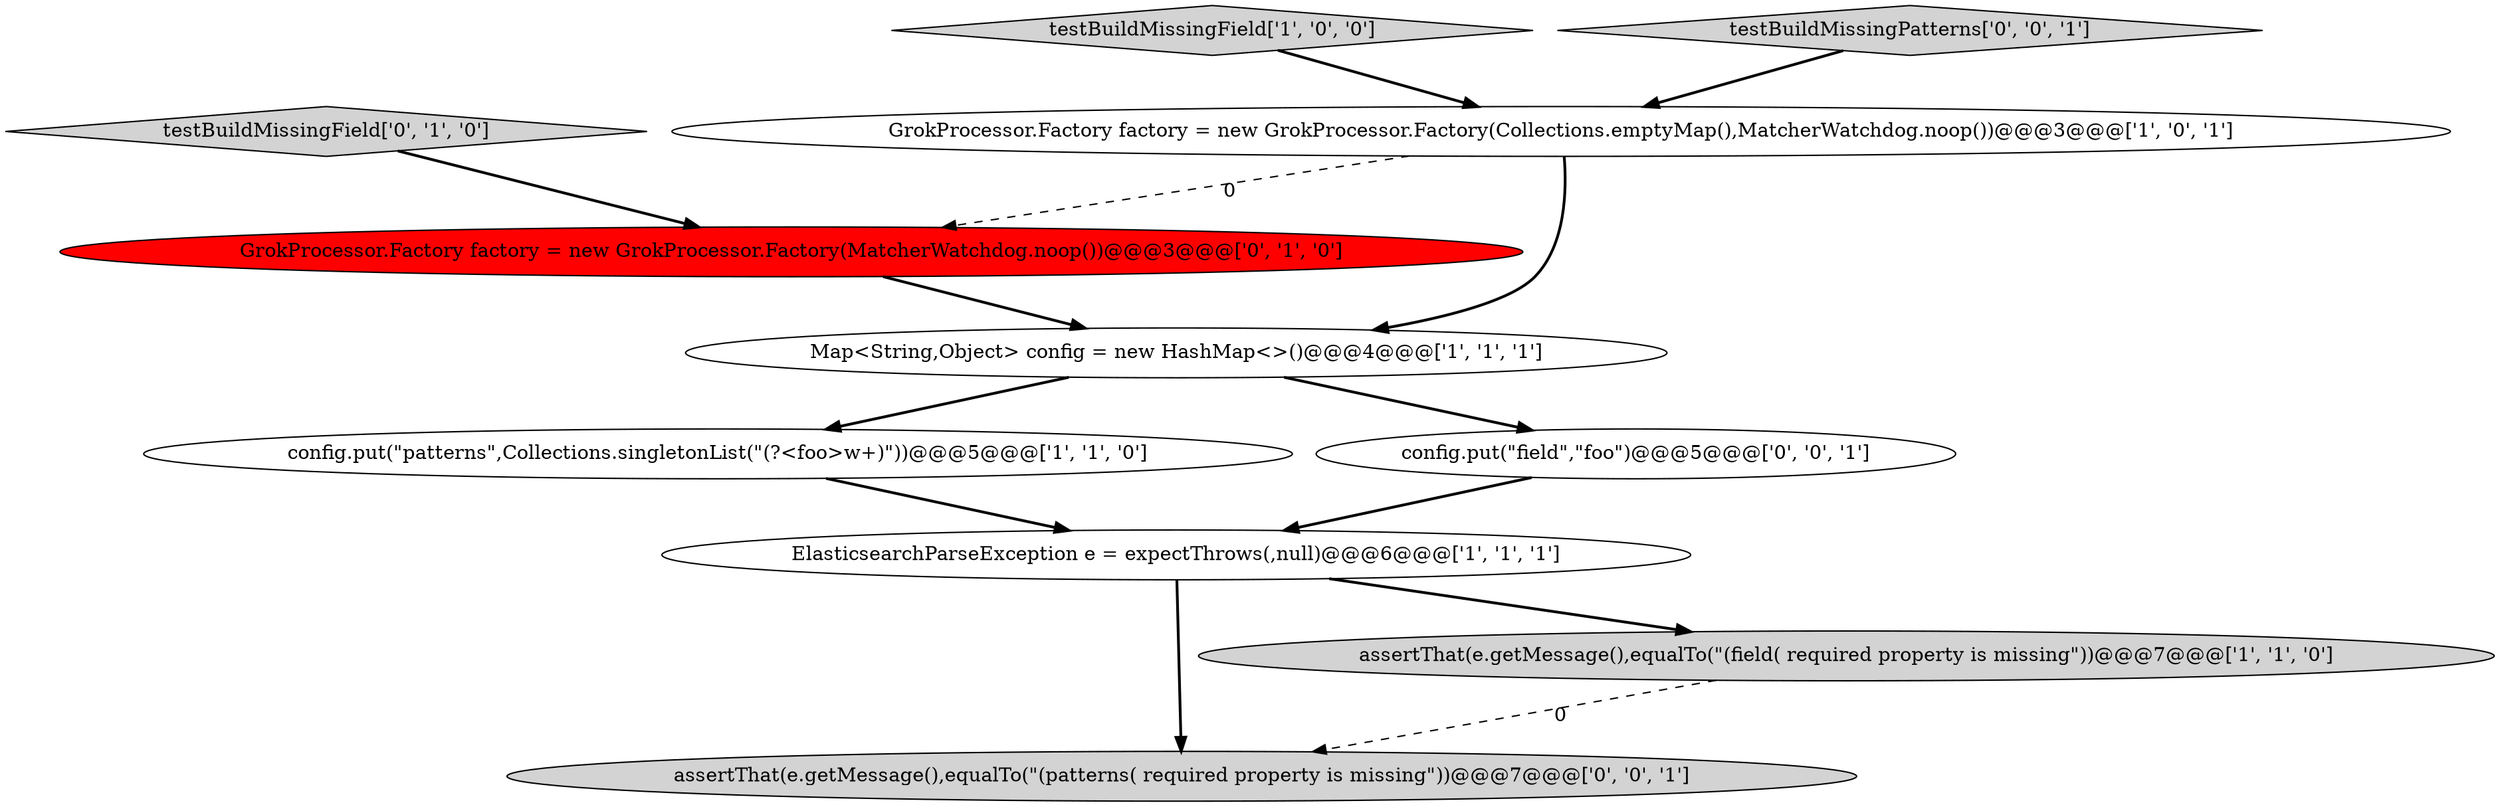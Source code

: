digraph {
2 [style = filled, label = "Map<String,Object> config = new HashMap<>()@@@4@@@['1', '1', '1']", fillcolor = white, shape = ellipse image = "AAA0AAABBB1BBB"];
3 [style = filled, label = "ElasticsearchParseException e = expectThrows(,null)@@@6@@@['1', '1', '1']", fillcolor = white, shape = ellipse image = "AAA0AAABBB1BBB"];
5 [style = filled, label = "GrokProcessor.Factory factory = new GrokProcessor.Factory(Collections.emptyMap(),MatcherWatchdog.noop())@@@3@@@['1', '0', '1']", fillcolor = white, shape = ellipse image = "AAA0AAABBB1BBB"];
7 [style = filled, label = "GrokProcessor.Factory factory = new GrokProcessor.Factory(MatcherWatchdog.noop())@@@3@@@['0', '1', '0']", fillcolor = red, shape = ellipse image = "AAA1AAABBB2BBB"];
6 [style = filled, label = "testBuildMissingField['0', '1', '0']", fillcolor = lightgray, shape = diamond image = "AAA0AAABBB2BBB"];
4 [style = filled, label = "testBuildMissingField['1', '0', '0']", fillcolor = lightgray, shape = diamond image = "AAA0AAABBB1BBB"];
10 [style = filled, label = "testBuildMissingPatterns['0', '0', '1']", fillcolor = lightgray, shape = diamond image = "AAA0AAABBB3BBB"];
0 [style = filled, label = "config.put(\"patterns\",Collections.singletonList(\"(?<foo>\w+)\"))@@@5@@@['1', '1', '0']", fillcolor = white, shape = ellipse image = "AAA0AAABBB1BBB"];
8 [style = filled, label = "config.put(\"field\",\"foo\")@@@5@@@['0', '0', '1']", fillcolor = white, shape = ellipse image = "AAA0AAABBB3BBB"];
9 [style = filled, label = "assertThat(e.getMessage(),equalTo(\"(patterns( required property is missing\"))@@@7@@@['0', '0', '1']", fillcolor = lightgray, shape = ellipse image = "AAA0AAABBB3BBB"];
1 [style = filled, label = "assertThat(e.getMessage(),equalTo(\"(field( required property is missing\"))@@@7@@@['1', '1', '0']", fillcolor = lightgray, shape = ellipse image = "AAA0AAABBB1BBB"];
0->3 [style = bold, label=""];
3->9 [style = bold, label=""];
1->9 [style = dashed, label="0"];
5->2 [style = bold, label=""];
2->0 [style = bold, label=""];
10->5 [style = bold, label=""];
5->7 [style = dashed, label="0"];
6->7 [style = bold, label=""];
3->1 [style = bold, label=""];
4->5 [style = bold, label=""];
7->2 [style = bold, label=""];
2->8 [style = bold, label=""];
8->3 [style = bold, label=""];
}
